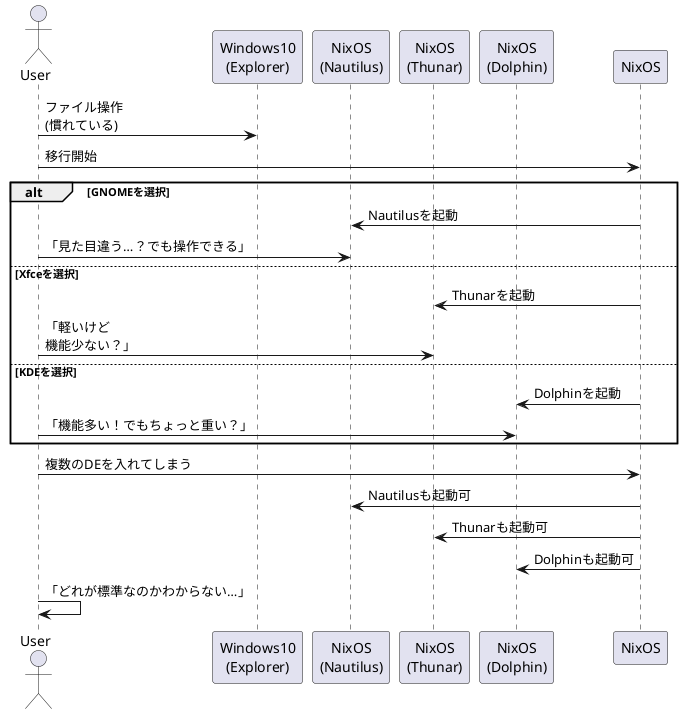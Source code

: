 @startuml
actor User
participant "Windows10\n(Explorer)" as Win
participant "NixOS\n(Nautilus)" as Naut
participant "NixOS\n(Thunar)" as Thun
participant "NixOS\n(Dolphin)" as Dol

User -> Win : ファイル操作\n(慣れている)
User -> NixOS : 移行開始

alt GNOMEを選択
    NixOS -> Naut : Nautilusを起動
    User -> Naut : 「見た目違う…？でも操作できる」
else Xfceを選択
    NixOS -> Thun : Thunarを起動
    User -> Thun : 「軽いけど\n機能少ない？」
else KDEを選択
    NixOS -> Dol : Dolphinを起動
    User -> Dol : 「機能多い！でもちょっと重い？」
end

User -> NixOS : 複数のDEを入れてしまう
NixOS -> Naut : Nautilusも起動可
NixOS -> Thun : Thunarも起動可
NixOS -> Dol : Dolphinも起動可
User -> User : 「どれが標準なのかわからない…」

@enduml